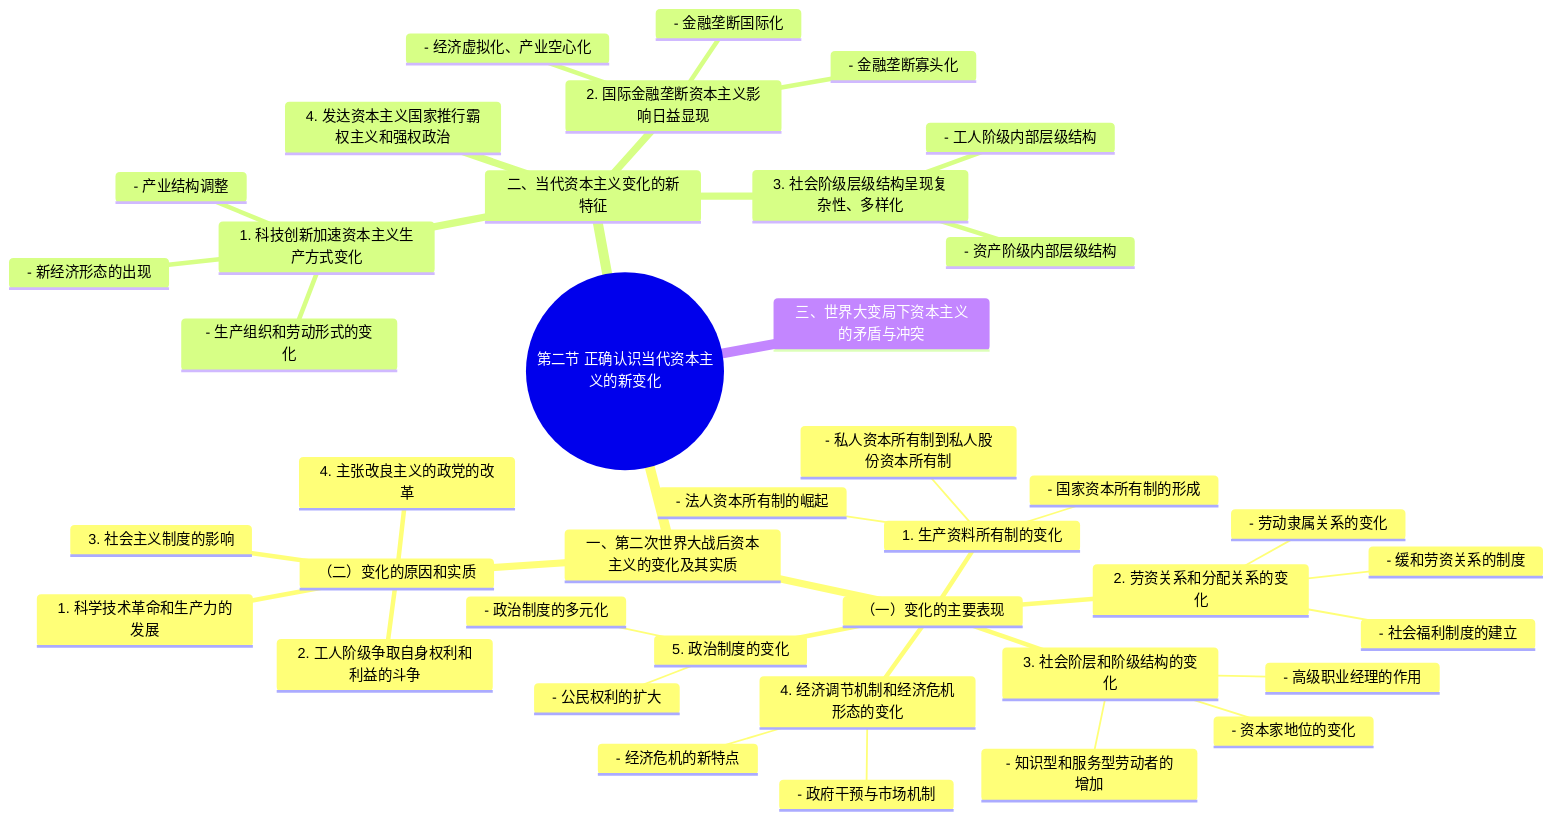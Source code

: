 mindmap
	root((第二节 正确认识当代资本主义的新变化))
		一、第二次世界大战后资本主义的变化及其实质
			（一）变化的主要表现
				1. 生产资料所有制的变化
					- 私人资本所有制到私人股份资本所有制
					- 国家资本所有制的形成
					- 法人资本所有制的崛起
				2. 劳资关系和分配关系的变化
					- 劳动隶属关系的变化
					- 缓和劳资关系的制度
					- 社会福利制度的建立
				3. 社会阶层和阶级结构的变化
					- 资本家地位的变化
					- 高级职业经理的作用
					- 知识型和服务型劳动者的增加
				4. 经济调节机制和经济危机形态的变化
					- 政府干预与市场机制
					- 经济危机的新特点
				5. 政治制度的变化
					- 政治制度的多元化
					- 公民权利的扩大
			（二）变化的原因和实质
				1. 科学技术革命和生产力的发展
				2. 工人阶级争取自身权利和利益的斗争
				3. 社会主义制度的影响
				4. 主张改良主义的政党的改革
		二、当代资本主义变化的新特征
			1. 科技创新加速资本主义生产方式变化
				- 产业结构调整
				- 生产组织和劳动形式的变化
				- 新经济形态的出现
			2. 国际金融垄断资本主义影响日益显现
				- 金融垄断寡头化
				- 金融垄断国际化
				- 经济虚拟化、产业空心化
			3. 社会阶级层级结构呈现复杂性、多样化
				- 资产阶级内部层级结构
				- 工人阶级内部层级结构
			4. 发达资本主义国家推行霸权主义和强权政治
		三、世界大变局下资本主义的矛盾与冲突